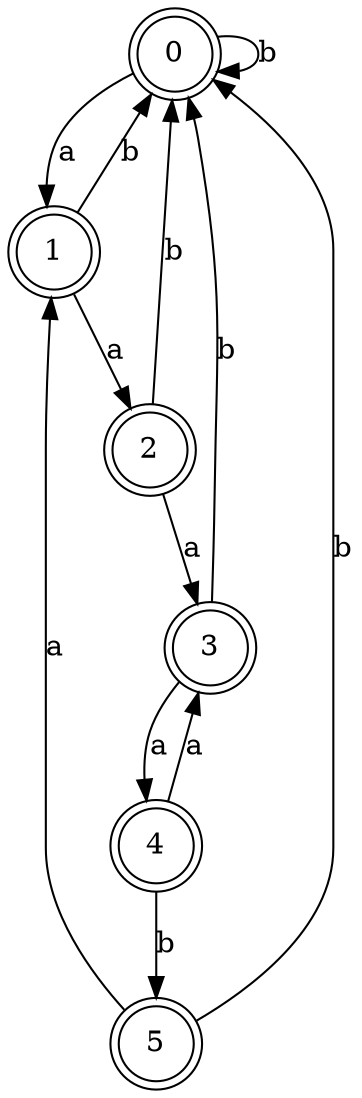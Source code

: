 digraph { 
node [shape = doublecircle]; 0 1 2 3 4 5 node [shape = circle]; 
0 -> 1 [ label="a", weigth="0.6"]; 
0 -> 0 [ label="b", weigth="0.6"]; 
1 -> 2 [ label="a", weigth="0.6"]; 
1 -> 0 [ label="b", weigth="0.6"]; 
2 -> 3 [ label="a", weigth="0.6"]; 
2 -> 0 [ label="b", weigth="0.6"]; 
3 -> 4 [ label="a", weigth="0.6"]; 
3 -> 0 [ label="b", weigth="0.6"]; 
4 -> 5 [ label="b", weigth="0.6"]; 
4 -> 3 [ label="a", weigth="0.6"]; 
5 -> 1 [ label="a", weigth="0.6"]; 
5 -> 0 [ label="b", weigth="0.6"]; 
}